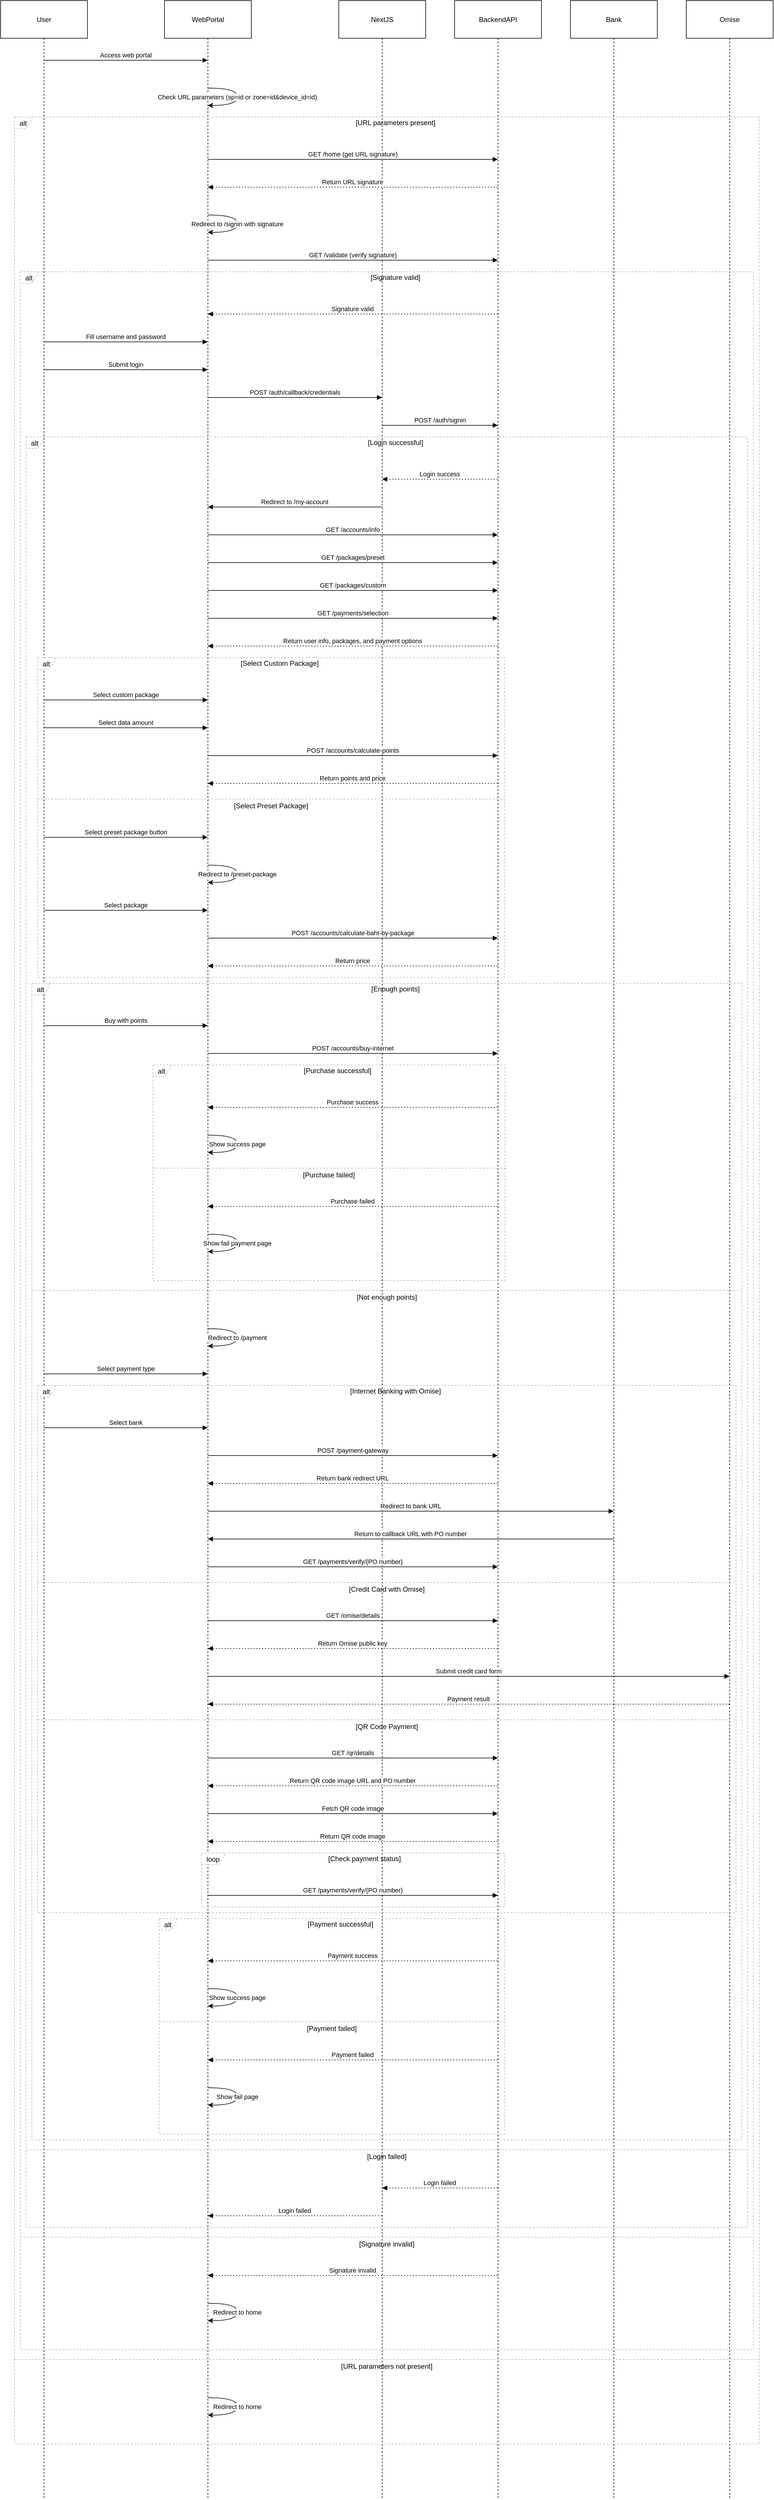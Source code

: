 <mxfile version="24.5.4" type="github">
  <diagram name="Page-1" id="ZK1K9xqwqatIkuhavQ9t">
    <mxGraphModel dx="1990" dy="893" grid="1" gridSize="10" guides="1" tooltips="1" connect="1" arrows="1" fold="1" page="1" pageScale="1" pageWidth="850" pageHeight="1100" math="0" shadow="0">
      <root>
        <mxCell id="0" />
        <mxCell id="1" parent="0" />
        <mxCell id="mTbSQO-dbD2_MvTRtNh9-166" value="User" style="shape=umlLifeline;perimeter=lifelinePerimeter;whiteSpace=wrap;container=1;dropTarget=0;collapsible=0;recursiveResize=0;outlineConnect=0;portConstraint=eastwest;newEdgeStyle={&quot;edgeStyle&quot;:&quot;elbowEdgeStyle&quot;,&quot;elbow&quot;:&quot;vertical&quot;,&quot;curved&quot;:0,&quot;rounded&quot;:0};size=65;" vertex="1" parent="1">
          <mxGeometry x="20" y="20" width="150" height="4312" as="geometry" />
        </mxCell>
        <mxCell id="mTbSQO-dbD2_MvTRtNh9-167" value="WebPortal" style="shape=umlLifeline;perimeter=lifelinePerimeter;whiteSpace=wrap;container=1;dropTarget=0;collapsible=0;recursiveResize=0;outlineConnect=0;portConstraint=eastwest;newEdgeStyle={&quot;edgeStyle&quot;:&quot;elbowEdgeStyle&quot;,&quot;elbow&quot;:&quot;vertical&quot;,&quot;curved&quot;:0,&quot;rounded&quot;:0};size=65;" vertex="1" parent="1">
          <mxGeometry x="303" y="20" width="150" height="4312" as="geometry" />
        </mxCell>
        <mxCell id="mTbSQO-dbD2_MvTRtNh9-168" value="NextJS" style="shape=umlLifeline;perimeter=lifelinePerimeter;whiteSpace=wrap;container=1;dropTarget=0;collapsible=0;recursiveResize=0;outlineConnect=0;portConstraint=eastwest;newEdgeStyle={&quot;edgeStyle&quot;:&quot;elbowEdgeStyle&quot;,&quot;elbow&quot;:&quot;vertical&quot;,&quot;curved&quot;:0,&quot;rounded&quot;:0};size=65;" vertex="1" parent="1">
          <mxGeometry x="604" y="20" width="150" height="4312" as="geometry" />
        </mxCell>
        <mxCell id="mTbSQO-dbD2_MvTRtNh9-169" value="BackendAPI" style="shape=umlLifeline;perimeter=lifelinePerimeter;whiteSpace=wrap;container=1;dropTarget=0;collapsible=0;recursiveResize=0;outlineConnect=0;portConstraint=eastwest;newEdgeStyle={&quot;edgeStyle&quot;:&quot;elbowEdgeStyle&quot;,&quot;elbow&quot;:&quot;vertical&quot;,&quot;curved&quot;:0,&quot;rounded&quot;:0};size=65;" vertex="1" parent="1">
          <mxGeometry x="804" y="20" width="150" height="4312" as="geometry" />
        </mxCell>
        <mxCell id="mTbSQO-dbD2_MvTRtNh9-170" value="Bank" style="shape=umlLifeline;perimeter=lifelinePerimeter;whiteSpace=wrap;container=1;dropTarget=0;collapsible=0;recursiveResize=0;outlineConnect=0;portConstraint=eastwest;newEdgeStyle={&quot;edgeStyle&quot;:&quot;elbowEdgeStyle&quot;,&quot;elbow&quot;:&quot;vertical&quot;,&quot;curved&quot;:0,&quot;rounded&quot;:0};size=65;" vertex="1" parent="1">
          <mxGeometry x="1004" y="20" width="150" height="4312" as="geometry" />
        </mxCell>
        <mxCell id="mTbSQO-dbD2_MvTRtNh9-171" value="Omise" style="shape=umlLifeline;perimeter=lifelinePerimeter;whiteSpace=wrap;container=1;dropTarget=0;collapsible=0;recursiveResize=0;outlineConnect=0;portConstraint=eastwest;newEdgeStyle={&quot;edgeStyle&quot;:&quot;elbowEdgeStyle&quot;,&quot;elbow&quot;:&quot;vertical&quot;,&quot;curved&quot;:0,&quot;rounded&quot;:0};size=65;" vertex="1" parent="1">
          <mxGeometry x="1204" y="20" width="150" height="4312" as="geometry" />
        </mxCell>
        <mxCell id="mTbSQO-dbD2_MvTRtNh9-172" value="alt" style="shape=umlFrame;dashed=1;pointerEvents=0;dropTarget=0;strokeColor=#B3B3B3;height=20;width=30" vertex="1" parent="1">
          <mxGeometry x="84" y="1154" width="806" height="552" as="geometry" />
        </mxCell>
        <mxCell id="mTbSQO-dbD2_MvTRtNh9-173" value="[Select Custom Package]" style="text;strokeColor=none;fillColor=none;align=center;verticalAlign=middle;whiteSpace=wrap;" vertex="1" parent="mTbSQO-dbD2_MvTRtNh9-172">
          <mxGeometry x="30" width="776" height="20" as="geometry" />
        </mxCell>
        <mxCell id="mTbSQO-dbD2_MvTRtNh9-174" value="[Select Preset Package]" style="shape=line;dashed=1;whiteSpace=wrap;verticalAlign=top;labelPosition=center;verticalLabelPosition=middle;align=center;strokeColor=#B3B3B3;" vertex="1" parent="mTbSQO-dbD2_MvTRtNh9-172">
          <mxGeometry y="242" width="806" height="4" as="geometry" />
        </mxCell>
        <mxCell id="mTbSQO-dbD2_MvTRtNh9-175" value="alt" style="shape=umlFrame;dashed=1;pointerEvents=0;dropTarget=0;strokeColor=#B3B3B3;height=20;width=30" vertex="1" parent="1">
          <mxGeometry x="283" y="1857" width="608" height="372" as="geometry" />
        </mxCell>
        <mxCell id="mTbSQO-dbD2_MvTRtNh9-176" value="[Purchase successful]" style="text;strokeColor=none;fillColor=none;align=center;verticalAlign=middle;whiteSpace=wrap;" vertex="1" parent="mTbSQO-dbD2_MvTRtNh9-175">
          <mxGeometry x="30" width="578" height="20" as="geometry" />
        </mxCell>
        <mxCell id="mTbSQO-dbD2_MvTRtNh9-177" value="[Purchase failed]" style="shape=line;dashed=1;whiteSpace=wrap;verticalAlign=top;labelPosition=center;verticalLabelPosition=middle;align=center;strokeColor=#B3B3B3;" vertex="1" parent="mTbSQO-dbD2_MvTRtNh9-175">
          <mxGeometry y="176" width="608" height="4" as="geometry" />
        </mxCell>
        <mxCell id="mTbSQO-dbD2_MvTRtNh9-178" value="loop" style="shape=umlFrame;dashed=1;pointerEvents=0;dropTarget=0;strokeColor=#B3B3B3;height=20;width=40" vertex="1" parent="1">
          <mxGeometry x="367" y="3217" width="523" height="93" as="geometry" />
        </mxCell>
        <mxCell id="mTbSQO-dbD2_MvTRtNh9-179" value="[Check payment status]" style="text;strokeColor=none;fillColor=none;align=center;verticalAlign=middle;whiteSpace=wrap;" vertex="1" parent="mTbSQO-dbD2_MvTRtNh9-178">
          <mxGeometry x="40" width="483" height="20" as="geometry" />
        </mxCell>
        <mxCell id="mTbSQO-dbD2_MvTRtNh9-180" value="alt" style="shape=umlFrame;dashed=1;pointerEvents=0;dropTarget=0;strokeColor=#B3B3B3;height=20;width=30" vertex="1" parent="1">
          <mxGeometry x="84" y="2410" width="1206" height="910" as="geometry" />
        </mxCell>
        <mxCell id="mTbSQO-dbD2_MvTRtNh9-181" value="[Internet Banking with Omise]" style="text;strokeColor=none;fillColor=none;align=center;verticalAlign=middle;whiteSpace=wrap;" vertex="1" parent="mTbSQO-dbD2_MvTRtNh9-180">
          <mxGeometry x="30" width="1176" height="20" as="geometry" />
        </mxCell>
        <mxCell id="mTbSQO-dbD2_MvTRtNh9-182" value="[Credit Card with Omise]" style="shape=line;dashed=1;whiteSpace=wrap;verticalAlign=top;labelPosition=center;verticalLabelPosition=middle;align=center;strokeColor=#B3B3B3;" vertex="1" parent="mTbSQO-dbD2_MvTRtNh9-180">
          <mxGeometry y="338" width="1206" height="4" as="geometry" />
        </mxCell>
        <mxCell id="mTbSQO-dbD2_MvTRtNh9-183" value="[QR Code Payment]" style="shape=line;dashed=1;whiteSpace=wrap;verticalAlign=top;labelPosition=center;verticalLabelPosition=middle;align=center;strokeColor=#B3B3B3;" vertex="1" parent="mTbSQO-dbD2_MvTRtNh9-180">
          <mxGeometry y="575" width="1206" height="4" as="geometry" />
        </mxCell>
        <mxCell id="mTbSQO-dbD2_MvTRtNh9-184" value="alt" style="shape=umlFrame;dashed=1;pointerEvents=0;dropTarget=0;strokeColor=#B3B3B3;height=20;width=30" vertex="1" parent="1">
          <mxGeometry x="294" y="3330" width="596" height="372" as="geometry" />
        </mxCell>
        <mxCell id="mTbSQO-dbD2_MvTRtNh9-185" value="[Payment successful]" style="text;strokeColor=none;fillColor=none;align=center;verticalAlign=middle;whiteSpace=wrap;" vertex="1" parent="mTbSQO-dbD2_MvTRtNh9-184">
          <mxGeometry x="30" width="566" height="20" as="geometry" />
        </mxCell>
        <mxCell id="mTbSQO-dbD2_MvTRtNh9-186" value="[Payment failed]" style="shape=line;dashed=1;whiteSpace=wrap;verticalAlign=top;labelPosition=center;verticalLabelPosition=middle;align=center;strokeColor=#B3B3B3;" vertex="1" parent="mTbSQO-dbD2_MvTRtNh9-184">
          <mxGeometry y="176" width="596" height="4" as="geometry" />
        </mxCell>
        <mxCell id="mTbSQO-dbD2_MvTRtNh9-187" value="alt" style="shape=umlFrame;dashed=1;pointerEvents=0;dropTarget=0;strokeColor=#B3B3B3;height=20;width=30" vertex="1" parent="1">
          <mxGeometry x="74" y="1716" width="1226" height="1996" as="geometry" />
        </mxCell>
        <mxCell id="mTbSQO-dbD2_MvTRtNh9-188" value="[Enough points]" style="text;strokeColor=none;fillColor=none;align=center;verticalAlign=middle;whiteSpace=wrap;" vertex="1" parent="mTbSQO-dbD2_MvTRtNh9-187">
          <mxGeometry x="30" width="1196" height="20" as="geometry" />
        </mxCell>
        <mxCell id="mTbSQO-dbD2_MvTRtNh9-189" value="[Not enough points]" style="shape=line;dashed=1;whiteSpace=wrap;verticalAlign=top;labelPosition=center;verticalLabelPosition=middle;align=center;strokeColor=#B3B3B3;" vertex="1" parent="mTbSQO-dbD2_MvTRtNh9-187">
          <mxGeometry y="528" width="1226" height="4" as="geometry" />
        </mxCell>
        <mxCell id="mTbSQO-dbD2_MvTRtNh9-190" value="alt" style="shape=umlFrame;dashed=1;pointerEvents=0;dropTarget=0;strokeColor=#B3B3B3;height=20;width=30" vertex="1" parent="1">
          <mxGeometry x="64" y="773" width="1246" height="3090" as="geometry" />
        </mxCell>
        <mxCell id="mTbSQO-dbD2_MvTRtNh9-191" value="[Login successful]" style="text;strokeColor=none;fillColor=none;align=center;verticalAlign=middle;whiteSpace=wrap;" vertex="1" parent="mTbSQO-dbD2_MvTRtNh9-190">
          <mxGeometry x="30" width="1216" height="20" as="geometry" />
        </mxCell>
        <mxCell id="mTbSQO-dbD2_MvTRtNh9-192" value="[Login failed]" style="shape=line;dashed=1;whiteSpace=wrap;verticalAlign=top;labelPosition=center;verticalLabelPosition=middle;align=center;strokeColor=#B3B3B3;" vertex="1" parent="mTbSQO-dbD2_MvTRtNh9-190">
          <mxGeometry y="2954" width="1246" height="4" as="geometry" />
        </mxCell>
        <mxCell id="mTbSQO-dbD2_MvTRtNh9-193" value="alt" style="shape=umlFrame;dashed=1;pointerEvents=0;dropTarget=0;strokeColor=#B3B3B3;height=20;width=30" vertex="1" parent="1">
          <mxGeometry x="54" y="488" width="1266" height="3586" as="geometry" />
        </mxCell>
        <mxCell id="mTbSQO-dbD2_MvTRtNh9-194" value="[Signature valid]" style="text;strokeColor=none;fillColor=none;align=center;verticalAlign=middle;whiteSpace=wrap;" vertex="1" parent="mTbSQO-dbD2_MvTRtNh9-193">
          <mxGeometry x="30" width="1236" height="20" as="geometry" />
        </mxCell>
        <mxCell id="mTbSQO-dbD2_MvTRtNh9-195" value="[Signature invalid]" style="shape=line;dashed=1;whiteSpace=wrap;verticalAlign=top;labelPosition=center;verticalLabelPosition=middle;align=center;strokeColor=#B3B3B3;" vertex="1" parent="mTbSQO-dbD2_MvTRtNh9-193">
          <mxGeometry y="3390" width="1266" height="4" as="geometry" />
        </mxCell>
        <mxCell id="mTbSQO-dbD2_MvTRtNh9-196" value="alt" style="shape=umlFrame;dashed=1;pointerEvents=0;dropTarget=0;strokeColor=#B3B3B3;height=20;width=30" vertex="1" parent="1">
          <mxGeometry x="44" y="221" width="1286" height="4016" as="geometry" />
        </mxCell>
        <mxCell id="mTbSQO-dbD2_MvTRtNh9-197" value="[URL parameters present]" style="text;strokeColor=none;fillColor=none;align=center;verticalAlign=middle;whiteSpace=wrap;" vertex="1" parent="mTbSQO-dbD2_MvTRtNh9-196">
          <mxGeometry x="30" width="1256" height="20" as="geometry" />
        </mxCell>
        <mxCell id="mTbSQO-dbD2_MvTRtNh9-198" value="[URL parameters not present]" style="shape=line;dashed=1;whiteSpace=wrap;verticalAlign=top;labelPosition=center;verticalLabelPosition=middle;align=center;strokeColor=#B3B3B3;" vertex="1" parent="mTbSQO-dbD2_MvTRtNh9-196">
          <mxGeometry y="3868" width="1286" height="4" as="geometry" />
        </mxCell>
        <mxCell id="mTbSQO-dbD2_MvTRtNh9-199" value="Access web portal" style="verticalAlign=bottom;endArrow=block;edgeStyle=elbowEdgeStyle;elbow=vertical;curved=0;rounded=0;" edge="1" parent="1" source="mTbSQO-dbD2_MvTRtNh9-166" target="mTbSQO-dbD2_MvTRtNh9-167">
          <mxGeometry relative="1" as="geometry">
            <Array as="points">
              <mxPoint x="245" y="123" />
            </Array>
          </mxGeometry>
        </mxCell>
        <mxCell id="mTbSQO-dbD2_MvTRtNh9-200" value="Check URL parameters (sp=id or zone=id&amp;device_id=id)" style="curved=1;rounded=0;" edge="1" parent="1" source="mTbSQO-dbD2_MvTRtNh9-167" target="mTbSQO-dbD2_MvTRtNh9-167">
          <mxGeometry relative="1" as="geometry">
            <Array as="points">
              <mxPoint x="429" y="171" />
              <mxPoint x="429" y="201" />
            </Array>
          </mxGeometry>
        </mxCell>
        <mxCell id="mTbSQO-dbD2_MvTRtNh9-201" value="GET /home (get URL signature)" style="verticalAlign=bottom;endArrow=block;edgeStyle=elbowEdgeStyle;elbow=vertical;curved=0;rounded=0;" edge="1" parent="1" source="mTbSQO-dbD2_MvTRtNh9-167" target="mTbSQO-dbD2_MvTRtNh9-169">
          <mxGeometry relative="1" as="geometry">
            <Array as="points">
              <mxPoint x="637" y="294" />
            </Array>
          </mxGeometry>
        </mxCell>
        <mxCell id="mTbSQO-dbD2_MvTRtNh9-202" value="Return URL signature" style="verticalAlign=bottom;endArrow=block;edgeStyle=elbowEdgeStyle;elbow=vertical;curved=0;rounded=0;dashed=1;dashPattern=2 3;" edge="1" parent="1" source="mTbSQO-dbD2_MvTRtNh9-169" target="mTbSQO-dbD2_MvTRtNh9-167">
          <mxGeometry relative="1" as="geometry">
            <Array as="points">
              <mxPoint x="640" y="342" />
            </Array>
          </mxGeometry>
        </mxCell>
        <mxCell id="mTbSQO-dbD2_MvTRtNh9-203" value="Redirect to /signin with signature" style="curved=1;rounded=0;" edge="1" parent="1" source="mTbSQO-dbD2_MvTRtNh9-167" target="mTbSQO-dbD2_MvTRtNh9-167">
          <mxGeometry relative="1" as="geometry">
            <Array as="points">
              <mxPoint x="429" y="390" />
              <mxPoint x="429" y="420" />
            </Array>
          </mxGeometry>
        </mxCell>
        <mxCell id="mTbSQO-dbD2_MvTRtNh9-204" value="GET /validate (verify signature)" style="verticalAlign=bottom;endArrow=block;edgeStyle=elbowEdgeStyle;elbow=vertical;curved=0;rounded=0;" edge="1" parent="1" source="mTbSQO-dbD2_MvTRtNh9-167" target="mTbSQO-dbD2_MvTRtNh9-169">
          <mxGeometry relative="1" as="geometry">
            <Array as="points">
              <mxPoint x="637" y="468" />
            </Array>
          </mxGeometry>
        </mxCell>
        <mxCell id="mTbSQO-dbD2_MvTRtNh9-205" value="Signature valid" style="verticalAlign=bottom;endArrow=block;edgeStyle=elbowEdgeStyle;elbow=vertical;curved=0;rounded=0;dashed=1;dashPattern=2 3;" edge="1" parent="1" source="mTbSQO-dbD2_MvTRtNh9-169" target="mTbSQO-dbD2_MvTRtNh9-167">
          <mxGeometry relative="1" as="geometry">
            <Array as="points">
              <mxPoint x="640" y="561" />
            </Array>
          </mxGeometry>
        </mxCell>
        <mxCell id="mTbSQO-dbD2_MvTRtNh9-206" value="Fill username and password" style="verticalAlign=bottom;endArrow=block;edgeStyle=elbowEdgeStyle;elbow=vertical;curved=0;rounded=0;" edge="1" parent="1" source="mTbSQO-dbD2_MvTRtNh9-166" target="mTbSQO-dbD2_MvTRtNh9-167">
          <mxGeometry relative="1" as="geometry">
            <Array as="points">
              <mxPoint x="245" y="609" />
            </Array>
          </mxGeometry>
        </mxCell>
        <mxCell id="mTbSQO-dbD2_MvTRtNh9-207" value="Submit login" style="verticalAlign=bottom;endArrow=block;edgeStyle=elbowEdgeStyle;elbow=vertical;curved=0;rounded=0;" edge="1" parent="1" source="mTbSQO-dbD2_MvTRtNh9-166" target="mTbSQO-dbD2_MvTRtNh9-167">
          <mxGeometry relative="1" as="geometry">
            <Array as="points">
              <mxPoint x="245" y="657" />
            </Array>
          </mxGeometry>
        </mxCell>
        <mxCell id="mTbSQO-dbD2_MvTRtNh9-208" value="POST /auth/callback/credentials" style="verticalAlign=bottom;endArrow=block;edgeStyle=elbowEdgeStyle;elbow=vertical;curved=0;rounded=0;" edge="1" parent="1" source="mTbSQO-dbD2_MvTRtNh9-167" target="mTbSQO-dbD2_MvTRtNh9-168">
          <mxGeometry relative="1" as="geometry">
            <Array as="points">
              <mxPoint x="537" y="705" />
            </Array>
          </mxGeometry>
        </mxCell>
        <mxCell id="mTbSQO-dbD2_MvTRtNh9-209" value="POST /auth/signin" style="verticalAlign=bottom;endArrow=block;edgeStyle=elbowEdgeStyle;elbow=vertical;curved=0;rounded=0;" edge="1" parent="1" source="mTbSQO-dbD2_MvTRtNh9-168" target="mTbSQO-dbD2_MvTRtNh9-169">
          <mxGeometry relative="1" as="geometry">
            <Array as="points">
              <mxPoint x="788" y="753" />
            </Array>
          </mxGeometry>
        </mxCell>
        <mxCell id="mTbSQO-dbD2_MvTRtNh9-210" value="Login success" style="verticalAlign=bottom;endArrow=block;edgeStyle=elbowEdgeStyle;elbow=vertical;curved=0;rounded=0;dashed=1;dashPattern=2 3;" edge="1" parent="1" source="mTbSQO-dbD2_MvTRtNh9-169" target="mTbSQO-dbD2_MvTRtNh9-168">
          <mxGeometry relative="1" as="geometry">
            <Array as="points">
              <mxPoint x="791" y="846" />
            </Array>
          </mxGeometry>
        </mxCell>
        <mxCell id="mTbSQO-dbD2_MvTRtNh9-211" value="Redirect to /my-account" style="verticalAlign=bottom;endArrow=block;edgeStyle=elbowEdgeStyle;elbow=vertical;curved=0;rounded=0;" edge="1" parent="1" source="mTbSQO-dbD2_MvTRtNh9-168" target="mTbSQO-dbD2_MvTRtNh9-167">
          <mxGeometry relative="1" as="geometry">
            <Array as="points">
              <mxPoint x="540" y="894" />
            </Array>
          </mxGeometry>
        </mxCell>
        <mxCell id="mTbSQO-dbD2_MvTRtNh9-212" value="GET /accounts/info" style="verticalAlign=bottom;endArrow=block;edgeStyle=elbowEdgeStyle;elbow=vertical;curved=0;rounded=0;" edge="1" parent="1" source="mTbSQO-dbD2_MvTRtNh9-167" target="mTbSQO-dbD2_MvTRtNh9-169">
          <mxGeometry relative="1" as="geometry">
            <Array as="points">
              <mxPoint x="637" y="942" />
            </Array>
          </mxGeometry>
        </mxCell>
        <mxCell id="mTbSQO-dbD2_MvTRtNh9-213" value="GET /packages/preset" style="verticalAlign=bottom;endArrow=block;edgeStyle=elbowEdgeStyle;elbow=vertical;curved=0;rounded=0;" edge="1" parent="1" source="mTbSQO-dbD2_MvTRtNh9-167" target="mTbSQO-dbD2_MvTRtNh9-169">
          <mxGeometry relative="1" as="geometry">
            <Array as="points">
              <mxPoint x="637" y="990" />
            </Array>
          </mxGeometry>
        </mxCell>
        <mxCell id="mTbSQO-dbD2_MvTRtNh9-214" value="GET /packages/custom" style="verticalAlign=bottom;endArrow=block;edgeStyle=elbowEdgeStyle;elbow=vertical;curved=0;rounded=0;" edge="1" parent="1" source="mTbSQO-dbD2_MvTRtNh9-167" target="mTbSQO-dbD2_MvTRtNh9-169">
          <mxGeometry relative="1" as="geometry">
            <Array as="points">
              <mxPoint x="637" y="1038" />
            </Array>
          </mxGeometry>
        </mxCell>
        <mxCell id="mTbSQO-dbD2_MvTRtNh9-215" value="GET /payments/selection" style="verticalAlign=bottom;endArrow=block;edgeStyle=elbowEdgeStyle;elbow=vertical;curved=0;rounded=0;" edge="1" parent="1" source="mTbSQO-dbD2_MvTRtNh9-167" target="mTbSQO-dbD2_MvTRtNh9-169">
          <mxGeometry relative="1" as="geometry">
            <Array as="points">
              <mxPoint x="637" y="1086" />
            </Array>
          </mxGeometry>
        </mxCell>
        <mxCell id="mTbSQO-dbD2_MvTRtNh9-216" value="Return user info, packages, and payment options" style="verticalAlign=bottom;endArrow=block;edgeStyle=elbowEdgeStyle;elbow=vertical;curved=0;rounded=0;dashed=1;dashPattern=2 3;" edge="1" parent="1" source="mTbSQO-dbD2_MvTRtNh9-169" target="mTbSQO-dbD2_MvTRtNh9-167">
          <mxGeometry relative="1" as="geometry">
            <Array as="points">
              <mxPoint x="640" y="1134" />
            </Array>
          </mxGeometry>
        </mxCell>
        <mxCell id="mTbSQO-dbD2_MvTRtNh9-217" value="Select custom package" style="verticalAlign=bottom;endArrow=block;edgeStyle=elbowEdgeStyle;elbow=vertical;curved=0;rounded=0;" edge="1" parent="1" source="mTbSQO-dbD2_MvTRtNh9-166" target="mTbSQO-dbD2_MvTRtNh9-167">
          <mxGeometry relative="1" as="geometry">
            <Array as="points">
              <mxPoint x="245" y="1227" />
            </Array>
          </mxGeometry>
        </mxCell>
        <mxCell id="mTbSQO-dbD2_MvTRtNh9-218" value="Select data amount" style="verticalAlign=bottom;endArrow=block;edgeStyle=elbowEdgeStyle;elbow=vertical;curved=0;rounded=0;" edge="1" parent="1" source="mTbSQO-dbD2_MvTRtNh9-166" target="mTbSQO-dbD2_MvTRtNh9-167">
          <mxGeometry relative="1" as="geometry">
            <Array as="points">
              <mxPoint x="245" y="1275" />
            </Array>
          </mxGeometry>
        </mxCell>
        <mxCell id="mTbSQO-dbD2_MvTRtNh9-219" value="POST /accounts/calculate-points" style="verticalAlign=bottom;endArrow=block;edgeStyle=elbowEdgeStyle;elbow=vertical;curved=0;rounded=0;" edge="1" parent="1" source="mTbSQO-dbD2_MvTRtNh9-167" target="mTbSQO-dbD2_MvTRtNh9-169">
          <mxGeometry relative="1" as="geometry">
            <Array as="points">
              <mxPoint x="637" y="1323" />
            </Array>
          </mxGeometry>
        </mxCell>
        <mxCell id="mTbSQO-dbD2_MvTRtNh9-220" value="Return points and price" style="verticalAlign=bottom;endArrow=block;edgeStyle=elbowEdgeStyle;elbow=vertical;curved=0;rounded=0;dashed=1;dashPattern=2 3;" edge="1" parent="1" source="mTbSQO-dbD2_MvTRtNh9-169" target="mTbSQO-dbD2_MvTRtNh9-167">
          <mxGeometry relative="1" as="geometry">
            <Array as="points">
              <mxPoint x="640" y="1371" />
            </Array>
          </mxGeometry>
        </mxCell>
        <mxCell id="mTbSQO-dbD2_MvTRtNh9-221" value="Select preset package button" style="verticalAlign=bottom;endArrow=block;edgeStyle=elbowEdgeStyle;elbow=vertical;curved=0;rounded=0;" edge="1" parent="1" source="mTbSQO-dbD2_MvTRtNh9-166" target="mTbSQO-dbD2_MvTRtNh9-167">
          <mxGeometry relative="1" as="geometry">
            <Array as="points">
              <mxPoint x="245" y="1464" />
            </Array>
          </mxGeometry>
        </mxCell>
        <mxCell id="mTbSQO-dbD2_MvTRtNh9-222" value="Redirect to /preset-package" style="curved=1;rounded=0;" edge="1" parent="1" source="mTbSQO-dbD2_MvTRtNh9-167" target="mTbSQO-dbD2_MvTRtNh9-167">
          <mxGeometry relative="1" as="geometry">
            <Array as="points">
              <mxPoint x="429" y="1512" />
              <mxPoint x="429" y="1542" />
            </Array>
          </mxGeometry>
        </mxCell>
        <mxCell id="mTbSQO-dbD2_MvTRtNh9-223" value="Select package" style="verticalAlign=bottom;endArrow=block;edgeStyle=elbowEdgeStyle;elbow=vertical;curved=0;rounded=0;" edge="1" parent="1" source="mTbSQO-dbD2_MvTRtNh9-166" target="mTbSQO-dbD2_MvTRtNh9-167">
          <mxGeometry relative="1" as="geometry">
            <Array as="points">
              <mxPoint x="245" y="1590" />
            </Array>
          </mxGeometry>
        </mxCell>
        <mxCell id="mTbSQO-dbD2_MvTRtNh9-224" value="POST /accounts/calculate-baht-by-package" style="verticalAlign=bottom;endArrow=block;edgeStyle=elbowEdgeStyle;elbow=vertical;curved=0;rounded=0;" edge="1" parent="1" source="mTbSQO-dbD2_MvTRtNh9-167" target="mTbSQO-dbD2_MvTRtNh9-169">
          <mxGeometry relative="1" as="geometry">
            <Array as="points">
              <mxPoint x="637" y="1638" />
            </Array>
          </mxGeometry>
        </mxCell>
        <mxCell id="mTbSQO-dbD2_MvTRtNh9-225" value="Return price" style="verticalAlign=bottom;endArrow=block;edgeStyle=elbowEdgeStyle;elbow=vertical;curved=0;rounded=0;dashed=1;dashPattern=2 3;" edge="1" parent="1" source="mTbSQO-dbD2_MvTRtNh9-169" target="mTbSQO-dbD2_MvTRtNh9-167">
          <mxGeometry relative="1" as="geometry">
            <Array as="points">
              <mxPoint x="640" y="1686" />
            </Array>
          </mxGeometry>
        </mxCell>
        <mxCell id="mTbSQO-dbD2_MvTRtNh9-226" value="Buy with points" style="verticalAlign=bottom;endArrow=block;edgeStyle=elbowEdgeStyle;elbow=vertical;curved=0;rounded=0;" edge="1" parent="1" source="mTbSQO-dbD2_MvTRtNh9-166" target="mTbSQO-dbD2_MvTRtNh9-167">
          <mxGeometry relative="1" as="geometry">
            <Array as="points">
              <mxPoint x="245" y="1789" />
            </Array>
          </mxGeometry>
        </mxCell>
        <mxCell id="mTbSQO-dbD2_MvTRtNh9-227" value="POST /accounts/buy-internet" style="verticalAlign=bottom;endArrow=block;edgeStyle=elbowEdgeStyle;elbow=vertical;curved=0;rounded=0;" edge="1" parent="1" source="mTbSQO-dbD2_MvTRtNh9-167" target="mTbSQO-dbD2_MvTRtNh9-169">
          <mxGeometry relative="1" as="geometry">
            <Array as="points">
              <mxPoint x="637" y="1837" />
            </Array>
          </mxGeometry>
        </mxCell>
        <mxCell id="mTbSQO-dbD2_MvTRtNh9-228" value="Purchase success" style="verticalAlign=bottom;endArrow=block;edgeStyle=elbowEdgeStyle;elbow=vertical;curved=0;rounded=0;dashed=1;dashPattern=2 3;" edge="1" parent="1" source="mTbSQO-dbD2_MvTRtNh9-169" target="mTbSQO-dbD2_MvTRtNh9-167">
          <mxGeometry relative="1" as="geometry">
            <Array as="points">
              <mxPoint x="640" y="1930" />
            </Array>
          </mxGeometry>
        </mxCell>
        <mxCell id="mTbSQO-dbD2_MvTRtNh9-229" value="Show success page" style="curved=1;rounded=0;" edge="1" parent="1" source="mTbSQO-dbD2_MvTRtNh9-167" target="mTbSQO-dbD2_MvTRtNh9-167">
          <mxGeometry relative="1" as="geometry">
            <Array as="points">
              <mxPoint x="429" y="1978" />
              <mxPoint x="429" y="2008" />
            </Array>
          </mxGeometry>
        </mxCell>
        <mxCell id="mTbSQO-dbD2_MvTRtNh9-230" value="Purchase failed" style="verticalAlign=bottom;endArrow=block;edgeStyle=elbowEdgeStyle;elbow=vertical;curved=0;rounded=0;dashed=1;dashPattern=2 3;" edge="1" parent="1" source="mTbSQO-dbD2_MvTRtNh9-169" target="mTbSQO-dbD2_MvTRtNh9-167">
          <mxGeometry relative="1" as="geometry">
            <Array as="points">
              <mxPoint x="640" y="2101" />
            </Array>
          </mxGeometry>
        </mxCell>
        <mxCell id="mTbSQO-dbD2_MvTRtNh9-231" value="Show fail payment page" style="curved=1;rounded=0;" edge="1" parent="1" source="mTbSQO-dbD2_MvTRtNh9-167" target="mTbSQO-dbD2_MvTRtNh9-167">
          <mxGeometry relative="1" as="geometry">
            <Array as="points">
              <mxPoint x="429" y="2149" />
              <mxPoint x="429" y="2179" />
            </Array>
          </mxGeometry>
        </mxCell>
        <mxCell id="mTbSQO-dbD2_MvTRtNh9-232" value="Redirect to /payment" style="curved=1;rounded=0;" edge="1" parent="1" source="mTbSQO-dbD2_MvTRtNh9-167" target="mTbSQO-dbD2_MvTRtNh9-167">
          <mxGeometry relative="1" as="geometry">
            <Array as="points">
              <mxPoint x="429" y="2312" />
              <mxPoint x="429" y="2342" />
            </Array>
          </mxGeometry>
        </mxCell>
        <mxCell id="mTbSQO-dbD2_MvTRtNh9-233" value="Select payment type" style="verticalAlign=bottom;endArrow=block;edgeStyle=elbowEdgeStyle;elbow=vertical;curved=0;rounded=0;" edge="1" parent="1" source="mTbSQO-dbD2_MvTRtNh9-166" target="mTbSQO-dbD2_MvTRtNh9-167">
          <mxGeometry relative="1" as="geometry">
            <Array as="points">
              <mxPoint x="245" y="2390" />
            </Array>
          </mxGeometry>
        </mxCell>
        <mxCell id="mTbSQO-dbD2_MvTRtNh9-234" value="Select bank" style="verticalAlign=bottom;endArrow=block;edgeStyle=elbowEdgeStyle;elbow=vertical;curved=0;rounded=0;" edge="1" parent="1" source="mTbSQO-dbD2_MvTRtNh9-166" target="mTbSQO-dbD2_MvTRtNh9-167">
          <mxGeometry relative="1" as="geometry">
            <Array as="points">
              <mxPoint x="245" y="2483" />
            </Array>
          </mxGeometry>
        </mxCell>
        <mxCell id="mTbSQO-dbD2_MvTRtNh9-235" value="POST /payment-gateway" style="verticalAlign=bottom;endArrow=block;edgeStyle=elbowEdgeStyle;elbow=vertical;curved=0;rounded=0;" edge="1" parent="1" source="mTbSQO-dbD2_MvTRtNh9-167" target="mTbSQO-dbD2_MvTRtNh9-169">
          <mxGeometry relative="1" as="geometry">
            <Array as="points">
              <mxPoint x="637" y="2531" />
            </Array>
          </mxGeometry>
        </mxCell>
        <mxCell id="mTbSQO-dbD2_MvTRtNh9-236" value="Return bank redirect URL" style="verticalAlign=bottom;endArrow=block;edgeStyle=elbowEdgeStyle;elbow=vertical;curved=0;rounded=0;dashed=1;dashPattern=2 3;" edge="1" parent="1" source="mTbSQO-dbD2_MvTRtNh9-169" target="mTbSQO-dbD2_MvTRtNh9-167">
          <mxGeometry relative="1" as="geometry">
            <Array as="points">
              <mxPoint x="640" y="2579" />
            </Array>
          </mxGeometry>
        </mxCell>
        <mxCell id="mTbSQO-dbD2_MvTRtNh9-237" value="Redirect to bank URL" style="verticalAlign=bottom;endArrow=block;edgeStyle=elbowEdgeStyle;elbow=vertical;curved=0;rounded=0;" edge="1" parent="1" source="mTbSQO-dbD2_MvTRtNh9-167" target="mTbSQO-dbD2_MvTRtNh9-170">
          <mxGeometry relative="1" as="geometry">
            <Array as="points">
              <mxPoint x="737" y="2627" />
            </Array>
          </mxGeometry>
        </mxCell>
        <mxCell id="mTbSQO-dbD2_MvTRtNh9-238" value="Return to callback URL with PO number" style="verticalAlign=bottom;endArrow=block;edgeStyle=elbowEdgeStyle;elbow=vertical;curved=0;rounded=0;" edge="1" parent="1" source="mTbSQO-dbD2_MvTRtNh9-170" target="mTbSQO-dbD2_MvTRtNh9-167">
          <mxGeometry relative="1" as="geometry">
            <Array as="points">
              <mxPoint x="740" y="2675" />
            </Array>
          </mxGeometry>
        </mxCell>
        <mxCell id="mTbSQO-dbD2_MvTRtNh9-239" value="GET /payments/verify/{PO number}" style="verticalAlign=bottom;endArrow=block;edgeStyle=elbowEdgeStyle;elbow=vertical;curved=0;rounded=0;" edge="1" parent="1" source="mTbSQO-dbD2_MvTRtNh9-167" target="mTbSQO-dbD2_MvTRtNh9-169">
          <mxGeometry relative="1" as="geometry">
            <Array as="points">
              <mxPoint x="637" y="2723" />
            </Array>
          </mxGeometry>
        </mxCell>
        <mxCell id="mTbSQO-dbD2_MvTRtNh9-240" value="GET /omise/details" style="verticalAlign=bottom;endArrow=block;edgeStyle=elbowEdgeStyle;elbow=vertical;curved=0;rounded=0;" edge="1" parent="1" source="mTbSQO-dbD2_MvTRtNh9-167" target="mTbSQO-dbD2_MvTRtNh9-169">
          <mxGeometry relative="1" as="geometry">
            <Array as="points">
              <mxPoint x="637" y="2816" />
            </Array>
          </mxGeometry>
        </mxCell>
        <mxCell id="mTbSQO-dbD2_MvTRtNh9-241" value="Return Omise public key" style="verticalAlign=bottom;endArrow=block;edgeStyle=elbowEdgeStyle;elbow=vertical;curved=0;rounded=0;dashed=1;dashPattern=2 3;" edge="1" parent="1" source="mTbSQO-dbD2_MvTRtNh9-169" target="mTbSQO-dbD2_MvTRtNh9-167">
          <mxGeometry relative="1" as="geometry">
            <Array as="points">
              <mxPoint x="640" y="2864" />
            </Array>
          </mxGeometry>
        </mxCell>
        <mxCell id="mTbSQO-dbD2_MvTRtNh9-242" value="Submit credit card form" style="verticalAlign=bottom;endArrow=block;edgeStyle=elbowEdgeStyle;elbow=vertical;curved=0;rounded=0;" edge="1" parent="1" source="mTbSQO-dbD2_MvTRtNh9-167" target="mTbSQO-dbD2_MvTRtNh9-171">
          <mxGeometry relative="1" as="geometry">
            <Array as="points">
              <mxPoint x="837" y="2912" />
            </Array>
          </mxGeometry>
        </mxCell>
        <mxCell id="mTbSQO-dbD2_MvTRtNh9-243" value="Payment result" style="verticalAlign=bottom;endArrow=block;edgeStyle=elbowEdgeStyle;elbow=vertical;curved=0;rounded=0;dashed=1;dashPattern=2 3;" edge="1" parent="1" source="mTbSQO-dbD2_MvTRtNh9-171" target="mTbSQO-dbD2_MvTRtNh9-167">
          <mxGeometry relative="1" as="geometry">
            <Array as="points">
              <mxPoint x="840" y="2960" />
            </Array>
          </mxGeometry>
        </mxCell>
        <mxCell id="mTbSQO-dbD2_MvTRtNh9-244" value="GET /qr/details" style="verticalAlign=bottom;endArrow=block;edgeStyle=elbowEdgeStyle;elbow=vertical;curved=0;rounded=0;" edge="1" parent="1" source="mTbSQO-dbD2_MvTRtNh9-167" target="mTbSQO-dbD2_MvTRtNh9-169">
          <mxGeometry relative="1" as="geometry">
            <Array as="points">
              <mxPoint x="637" y="3053" />
            </Array>
          </mxGeometry>
        </mxCell>
        <mxCell id="mTbSQO-dbD2_MvTRtNh9-245" value="Return QR code image URL and PO number" style="verticalAlign=bottom;endArrow=block;edgeStyle=elbowEdgeStyle;elbow=vertical;curved=0;rounded=0;dashed=1;dashPattern=2 3;" edge="1" parent="1" source="mTbSQO-dbD2_MvTRtNh9-169" target="mTbSQO-dbD2_MvTRtNh9-167">
          <mxGeometry relative="1" as="geometry">
            <Array as="points">
              <mxPoint x="640" y="3101" />
            </Array>
          </mxGeometry>
        </mxCell>
        <mxCell id="mTbSQO-dbD2_MvTRtNh9-246" value="Fetch QR code image" style="verticalAlign=bottom;endArrow=block;edgeStyle=elbowEdgeStyle;elbow=vertical;curved=0;rounded=0;" edge="1" parent="1" source="mTbSQO-dbD2_MvTRtNh9-167" target="mTbSQO-dbD2_MvTRtNh9-169">
          <mxGeometry relative="1" as="geometry">
            <Array as="points">
              <mxPoint x="637" y="3149" />
            </Array>
          </mxGeometry>
        </mxCell>
        <mxCell id="mTbSQO-dbD2_MvTRtNh9-247" value="Return QR code image" style="verticalAlign=bottom;endArrow=block;edgeStyle=elbowEdgeStyle;elbow=vertical;curved=0;rounded=0;dashed=1;dashPattern=2 3;" edge="1" parent="1" source="mTbSQO-dbD2_MvTRtNh9-169" target="mTbSQO-dbD2_MvTRtNh9-167">
          <mxGeometry relative="1" as="geometry">
            <Array as="points">
              <mxPoint x="640" y="3197" />
            </Array>
          </mxGeometry>
        </mxCell>
        <mxCell id="mTbSQO-dbD2_MvTRtNh9-248" value="GET /payments/verify/{PO number}" style="verticalAlign=bottom;endArrow=block;edgeStyle=elbowEdgeStyle;elbow=vertical;curved=0;rounded=0;" edge="1" parent="1" source="mTbSQO-dbD2_MvTRtNh9-167" target="mTbSQO-dbD2_MvTRtNh9-169">
          <mxGeometry relative="1" as="geometry">
            <Array as="points">
              <mxPoint x="637" y="3290" />
            </Array>
          </mxGeometry>
        </mxCell>
        <mxCell id="mTbSQO-dbD2_MvTRtNh9-249" value="Payment success" style="verticalAlign=bottom;endArrow=block;edgeStyle=elbowEdgeStyle;elbow=vertical;curved=0;rounded=0;dashed=1;dashPattern=2 3;" edge="1" parent="1" source="mTbSQO-dbD2_MvTRtNh9-169" target="mTbSQO-dbD2_MvTRtNh9-167">
          <mxGeometry relative="1" as="geometry">
            <Array as="points">
              <mxPoint x="640" y="3403" />
            </Array>
          </mxGeometry>
        </mxCell>
        <mxCell id="mTbSQO-dbD2_MvTRtNh9-250" value="Show success page" style="curved=1;rounded=0;" edge="1" parent="1" source="mTbSQO-dbD2_MvTRtNh9-167" target="mTbSQO-dbD2_MvTRtNh9-167">
          <mxGeometry relative="1" as="geometry">
            <Array as="points">
              <mxPoint x="429" y="3451" />
              <mxPoint x="429" y="3481" />
            </Array>
          </mxGeometry>
        </mxCell>
        <mxCell id="mTbSQO-dbD2_MvTRtNh9-251" value="Payment failed" style="verticalAlign=bottom;endArrow=block;edgeStyle=elbowEdgeStyle;elbow=vertical;curved=0;rounded=0;dashed=1;dashPattern=2 3;" edge="1" parent="1" source="mTbSQO-dbD2_MvTRtNh9-169" target="mTbSQO-dbD2_MvTRtNh9-167">
          <mxGeometry relative="1" as="geometry">
            <Array as="points">
              <mxPoint x="640" y="3574" />
            </Array>
          </mxGeometry>
        </mxCell>
        <mxCell id="mTbSQO-dbD2_MvTRtNh9-252" value="Show fail page" style="curved=1;rounded=0;" edge="1" parent="1" source="mTbSQO-dbD2_MvTRtNh9-167" target="mTbSQO-dbD2_MvTRtNh9-167">
          <mxGeometry relative="1" as="geometry">
            <Array as="points">
              <mxPoint x="429" y="3622" />
              <mxPoint x="429" y="3652" />
            </Array>
          </mxGeometry>
        </mxCell>
        <mxCell id="mTbSQO-dbD2_MvTRtNh9-253" value="Login failed" style="verticalAlign=bottom;endArrow=block;edgeStyle=elbowEdgeStyle;elbow=vertical;curved=0;rounded=0;dashed=1;dashPattern=2 3;" edge="1" parent="1" source="mTbSQO-dbD2_MvTRtNh9-169" target="mTbSQO-dbD2_MvTRtNh9-168">
          <mxGeometry relative="1" as="geometry">
            <Array as="points">
              <mxPoint x="791" y="3795" />
            </Array>
          </mxGeometry>
        </mxCell>
        <mxCell id="mTbSQO-dbD2_MvTRtNh9-254" value="Login failed" style="verticalAlign=bottom;endArrow=block;edgeStyle=elbowEdgeStyle;elbow=vertical;curved=0;rounded=0;dashed=1;dashPattern=2 3;" edge="1" parent="1" source="mTbSQO-dbD2_MvTRtNh9-168" target="mTbSQO-dbD2_MvTRtNh9-167">
          <mxGeometry relative="1" as="geometry">
            <Array as="points">
              <mxPoint x="540" y="3843" />
            </Array>
          </mxGeometry>
        </mxCell>
        <mxCell id="mTbSQO-dbD2_MvTRtNh9-255" value="Signature invalid" style="verticalAlign=bottom;endArrow=block;edgeStyle=elbowEdgeStyle;elbow=vertical;curved=0;rounded=0;dashed=1;dashPattern=2 3;" edge="1" parent="1" source="mTbSQO-dbD2_MvTRtNh9-169" target="mTbSQO-dbD2_MvTRtNh9-167">
          <mxGeometry relative="1" as="geometry">
            <Array as="points">
              <mxPoint x="640" y="3946" />
            </Array>
          </mxGeometry>
        </mxCell>
        <mxCell id="mTbSQO-dbD2_MvTRtNh9-256" value="Redirect to home" style="curved=1;rounded=0;" edge="1" parent="1" source="mTbSQO-dbD2_MvTRtNh9-167" target="mTbSQO-dbD2_MvTRtNh9-167">
          <mxGeometry relative="1" as="geometry">
            <Array as="points">
              <mxPoint x="429" y="3994" />
              <mxPoint x="429" y="4024" />
            </Array>
          </mxGeometry>
        </mxCell>
        <mxCell id="mTbSQO-dbD2_MvTRtNh9-257" value="Redirect to home" style="curved=1;rounded=0;" edge="1" parent="1" source="mTbSQO-dbD2_MvTRtNh9-167" target="mTbSQO-dbD2_MvTRtNh9-167">
          <mxGeometry relative="1" as="geometry">
            <Array as="points">
              <mxPoint x="429" y="4157" />
              <mxPoint x="429" y="4187" />
            </Array>
          </mxGeometry>
        </mxCell>
      </root>
    </mxGraphModel>
  </diagram>
</mxfile>
